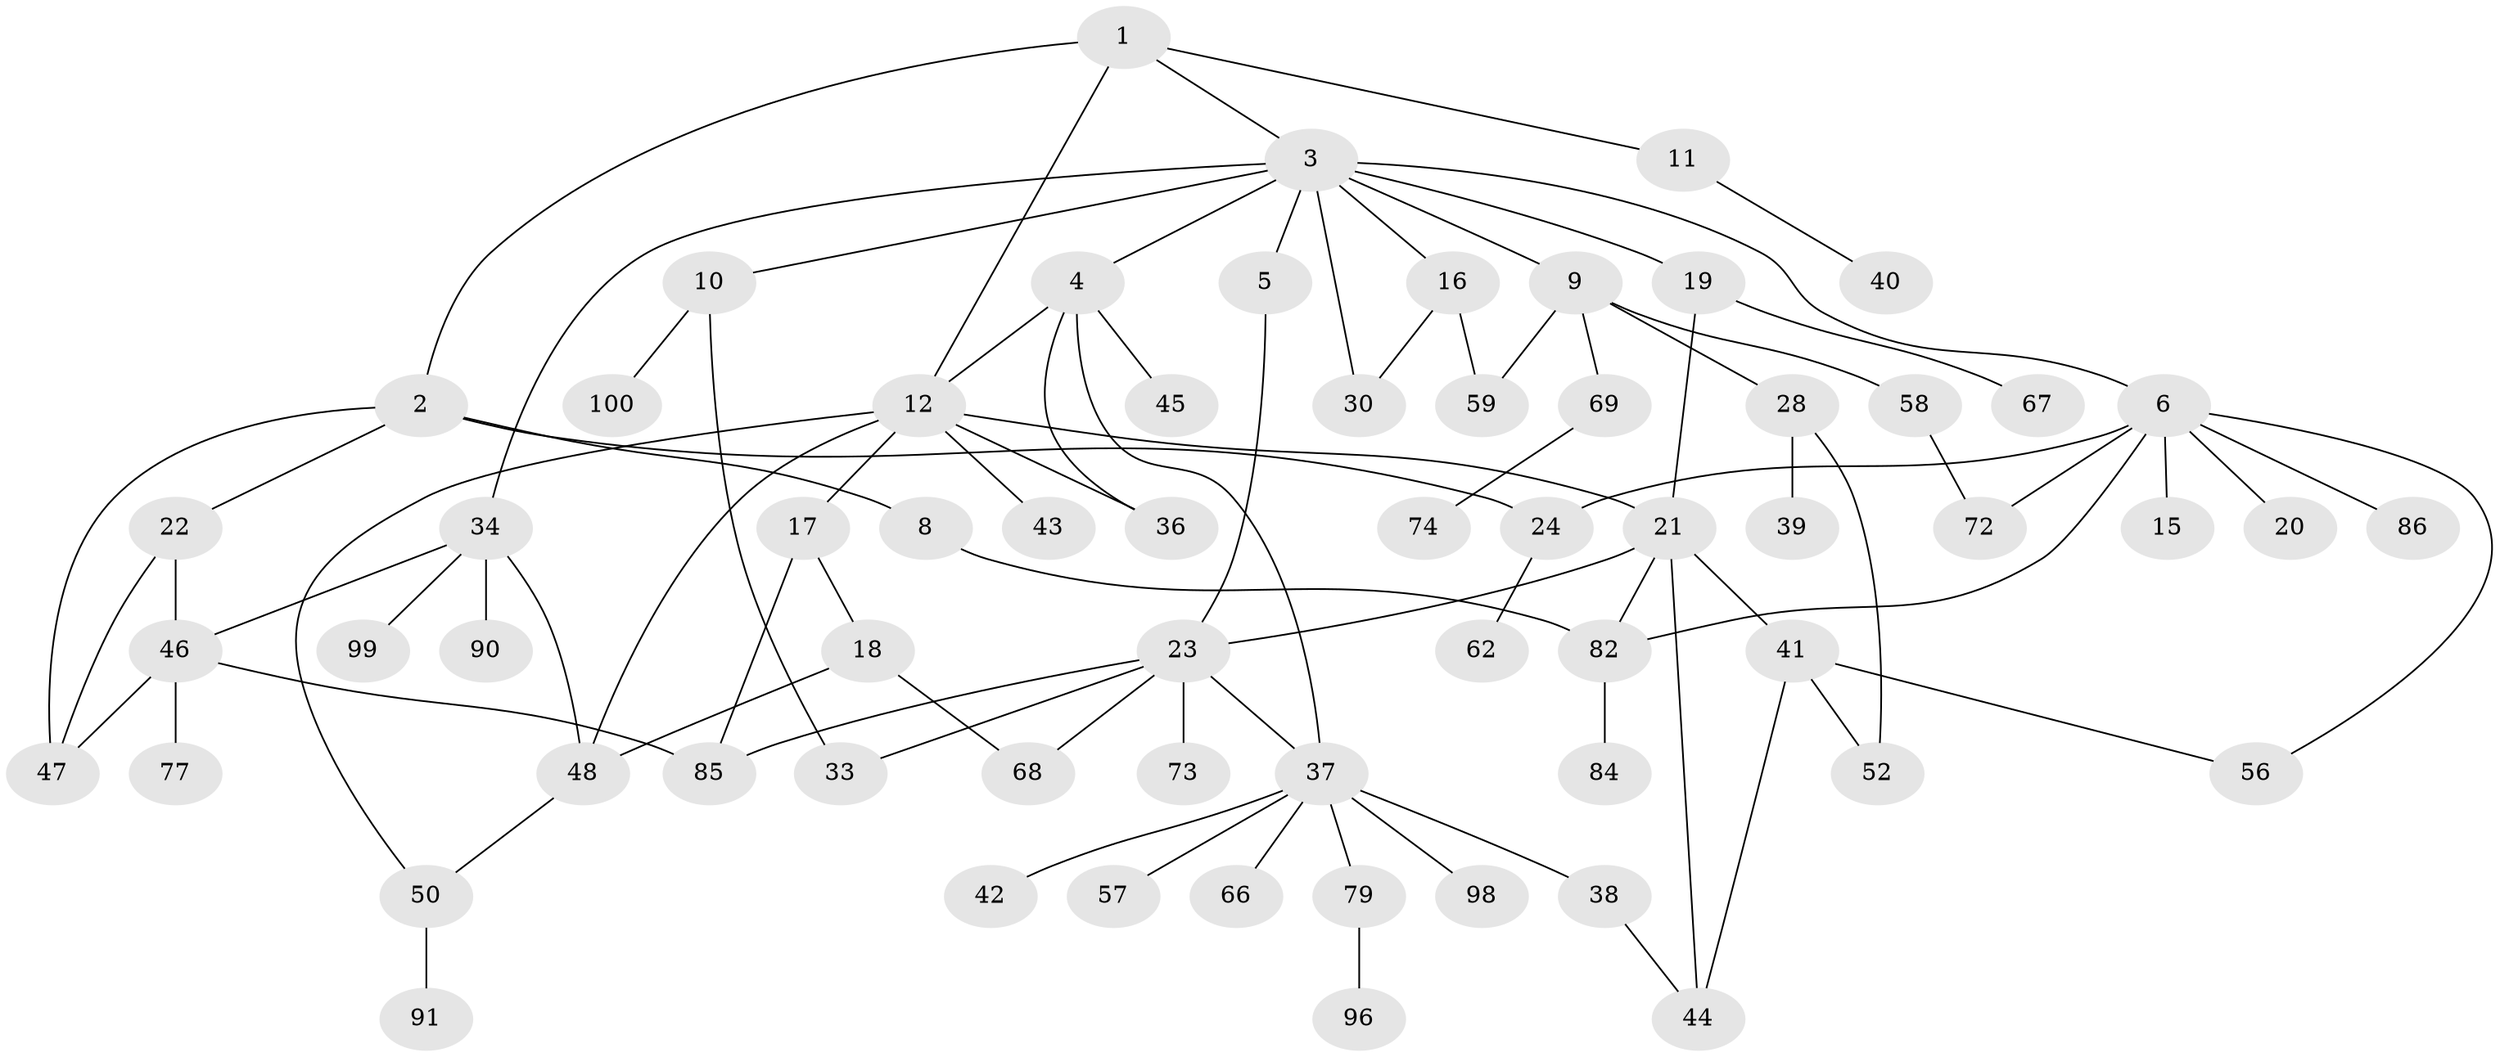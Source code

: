 // original degree distribution, {4: 0.09, 6: 0.03, 5: 0.05, 2: 0.32, 9: 0.01, 3: 0.21, 1: 0.28, 7: 0.01}
// Generated by graph-tools (version 1.1) at 2025/11/02/21/25 10:11:06]
// undirected, 64 vertices, 88 edges
graph export_dot {
graph [start="1"]
  node [color=gray90,style=filled];
  1 [super="+49"];
  2 [super="+14"];
  3 [super="+7"];
  4 [super="+92"];
  5 [super="+60"];
  6 [super="+31"];
  8 [super="+65"];
  9 [super="+54"];
  10 [super="+29"];
  11 [super="+26"];
  12 [super="+13"];
  15;
  16 [super="+93"];
  17 [super="+97"];
  18 [super="+83"];
  19 [super="+70"];
  20 [super="+27"];
  21 [super="+71"];
  22 [super="+35"];
  23 [super="+63"];
  24 [super="+25"];
  28 [super="+32"];
  30;
  33 [super="+75"];
  34 [super="+51"];
  36;
  37 [super="+61"];
  38;
  39;
  40;
  41 [super="+53"];
  42;
  43;
  44 [super="+55"];
  45;
  46 [super="+64"];
  47;
  48 [super="+95"];
  50 [super="+78"];
  52 [super="+76"];
  56;
  57;
  58;
  59 [super="+80"];
  62 [super="+81"];
  66;
  67;
  68 [super="+89"];
  69;
  72 [super="+88"];
  73;
  74;
  77;
  79;
  82 [super="+87"];
  84;
  85 [super="+94"];
  86;
  90;
  91;
  96;
  98;
  99;
  100;
  1 -- 2;
  1 -- 3;
  1 -- 11;
  1 -- 12;
  2 -- 8;
  2 -- 22;
  2 -- 47;
  2 -- 24;
  3 -- 4;
  3 -- 5;
  3 -- 6;
  3 -- 16;
  3 -- 34;
  3 -- 19;
  3 -- 9;
  3 -- 10;
  3 -- 30;
  4 -- 12;
  4 -- 37;
  4 -- 45;
  4 -- 36;
  5 -- 23;
  6 -- 15;
  6 -- 20;
  6 -- 24;
  6 -- 56;
  6 -- 82;
  6 -- 86;
  6 -- 72;
  8 -- 82;
  9 -- 28;
  9 -- 58;
  9 -- 69;
  9 -- 59;
  10 -- 33;
  10 -- 100;
  11 -- 40;
  12 -- 17;
  12 -- 48;
  12 -- 50;
  12 -- 43;
  12 -- 21;
  12 -- 36;
  16 -- 59;
  16 -- 30;
  17 -- 18;
  17 -- 85;
  18 -- 48;
  18 -- 68;
  19 -- 67;
  19 -- 21;
  21 -- 23;
  21 -- 41;
  21 -- 44;
  21 -- 82;
  22 -- 47;
  22 -- 46;
  23 -- 85;
  23 -- 33;
  23 -- 68;
  23 -- 37;
  23 -- 73;
  24 -- 62 [weight=2];
  28 -- 52;
  28 -- 39;
  34 -- 90;
  34 -- 46;
  34 -- 99;
  34 -- 48;
  37 -- 38;
  37 -- 42;
  37 -- 57;
  37 -- 66;
  37 -- 98;
  37 -- 79;
  38 -- 44;
  41 -- 44;
  41 -- 56;
  41 -- 52;
  46 -- 77;
  46 -- 47;
  46 -- 85;
  48 -- 50;
  50 -- 91;
  58 -- 72;
  69 -- 74;
  79 -- 96;
  82 -- 84;
}
